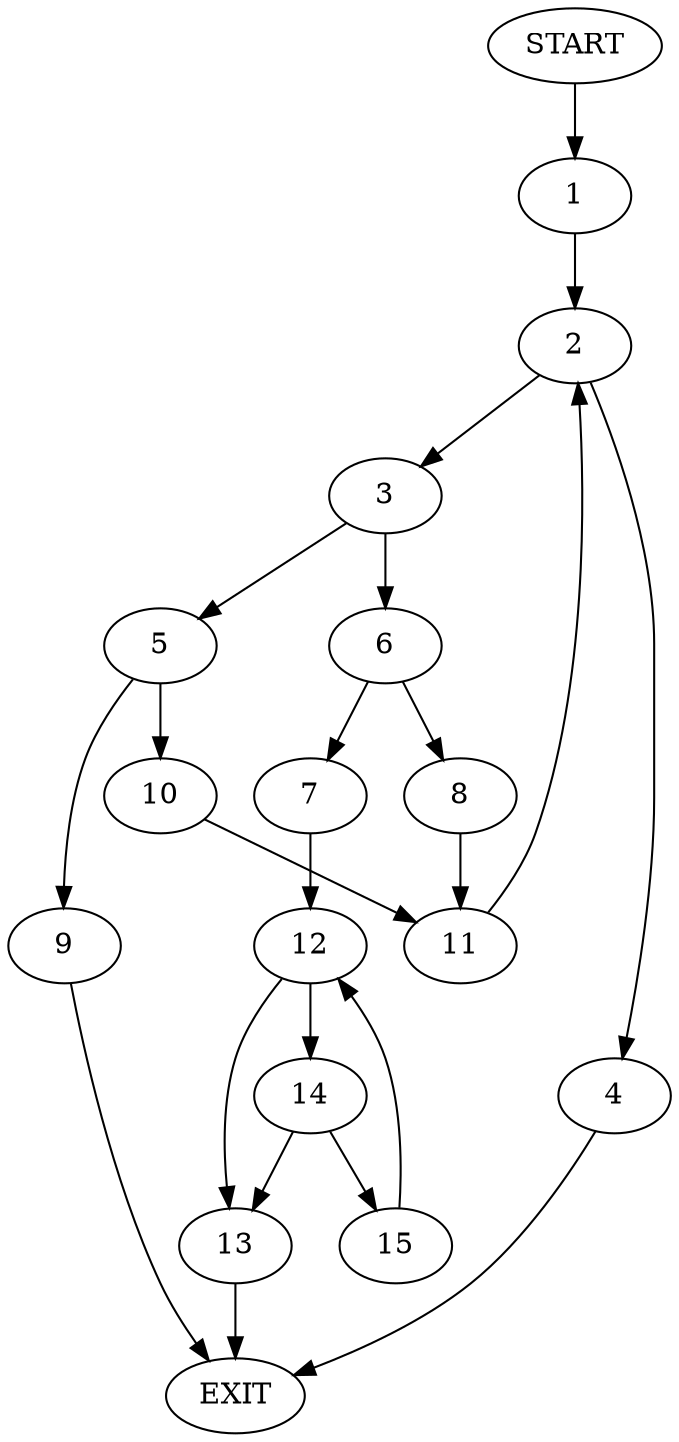 digraph {
0 [label="START"]
16 [label="EXIT"]
0 -> 1
1 -> 2
2 -> 3
2 -> 4
4 -> 16
3 -> 5
3 -> 6
6 -> 7
6 -> 8
5 -> 9
5 -> 10
10 -> 11
9 -> 16
11 -> 2
8 -> 11
7 -> 12
12 -> 13
12 -> 14
14 -> 15
14 -> 13
13 -> 16
15 -> 12
}
